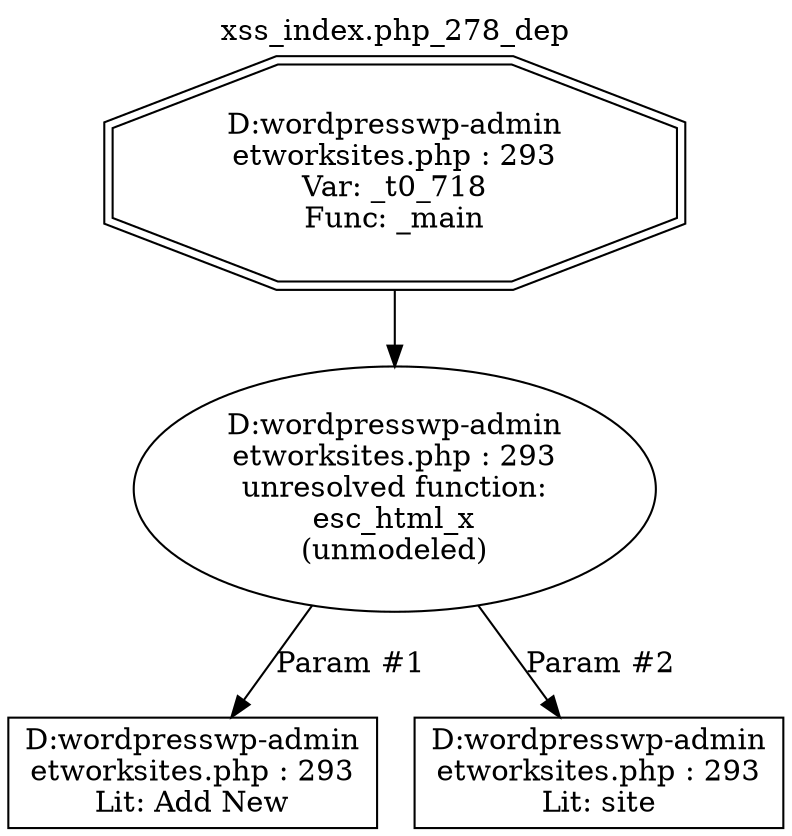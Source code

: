 digraph cfg {
  label="xss_index.php_278_dep";
  labelloc=t;
  n1 [shape=doubleoctagon, label="D:\wordpress\wp-admin\network\sites.php : 293\nVar: _t0_718\nFunc: _main\n"];
  n2 [shape=ellipse, label="D:\wordpress\wp-admin\network\sites.php : 293\nunresolved function:\nesc_html_x\n(unmodeled)\n"];
  n3 [shape=box, label="D:\wordpress\wp-admin\network\sites.php : 293\nLit: Add New\n"];
  n4 [shape=box, label="D:\wordpress\wp-admin\network\sites.php : 293\nLit: site\n"];
  n1 -> n2;
  n2 -> n3[label="Param #1"];
  n2 -> n4[label="Param #2"];
}
